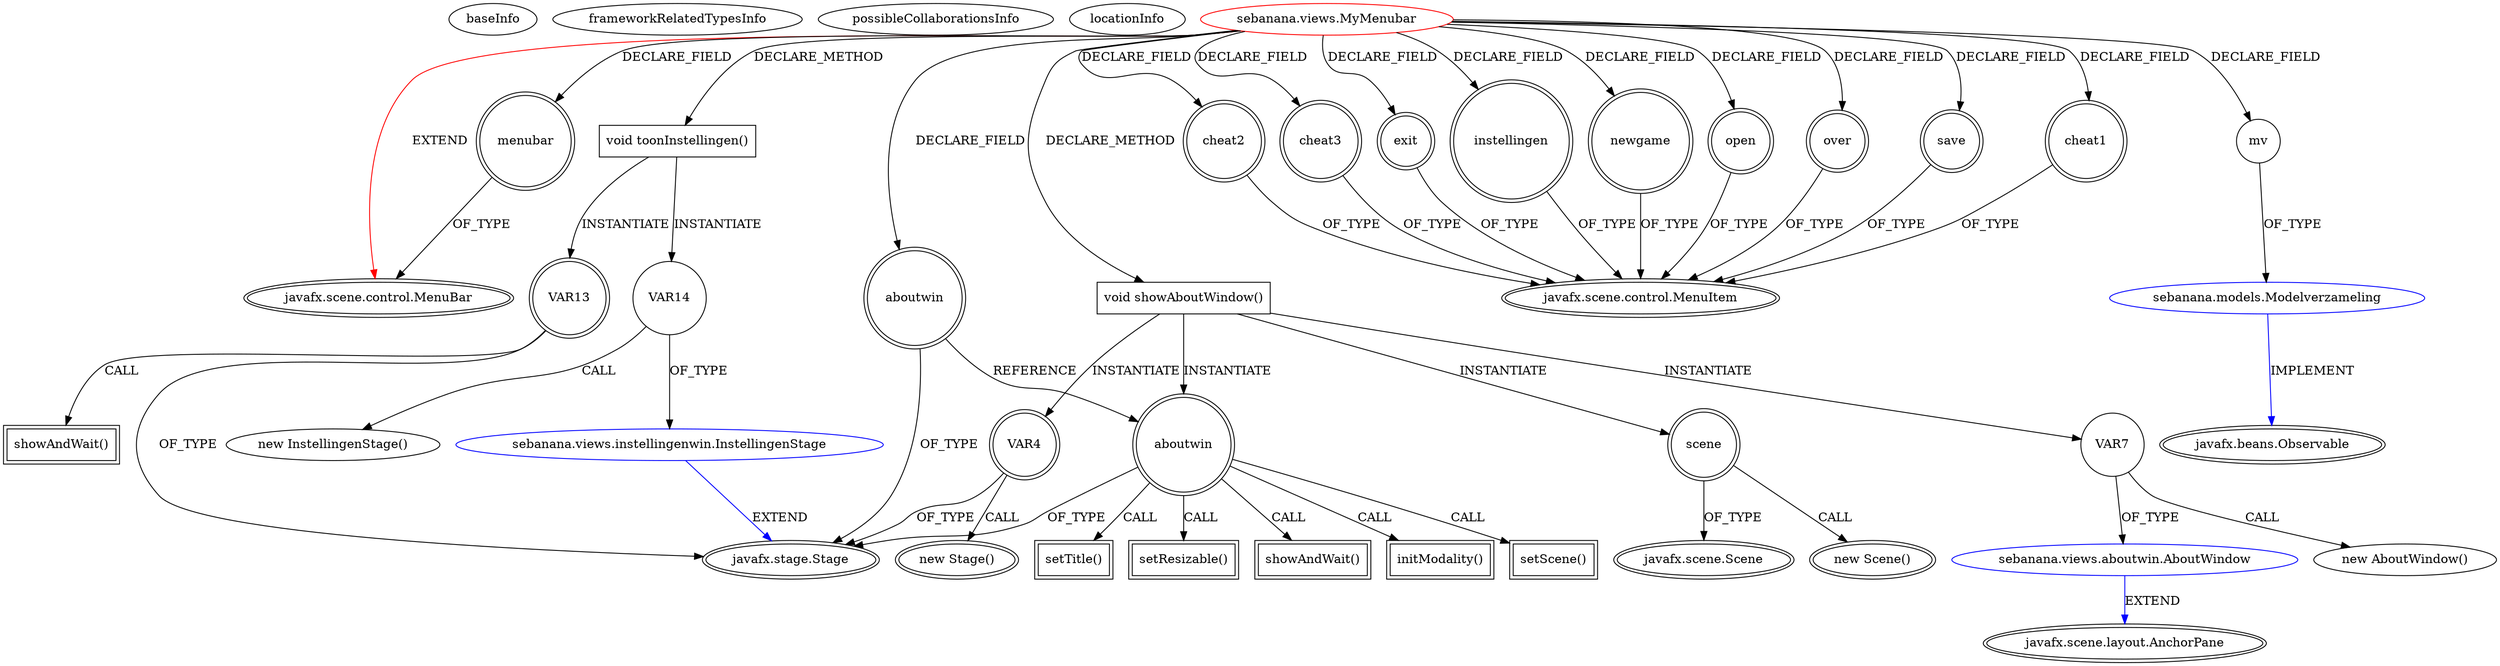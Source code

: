 digraph {
baseInfo[graphId=4131,category="extension_graph",isAnonymous=false,possibleRelation=true]
frameworkRelatedTypesInfo[0="javafx.scene.control.MenuBar"]
possibleCollaborationsInfo[0="4131~CLIENT_METHOD_DECLARATION-INSTANTIATION-~javafx.scene.control.MenuBar ~javafx.scene.layout.AnchorPane ~false~false",1="4131~CLIENT_METHOD_DECLARATION-INSTANTIATION-~javafx.scene.control.MenuBar ~javafx.stage.Stage ~false~false",2="4131~FIELD_DECLARATION-~javafx.scene.control.MenuBar ~javafx.beans.Observable ~false~false"]
locationInfo[projectName="sebbafer-Sebanana",filePath="/sebbafer-Sebanana/Sebanana-master/src/sebanana/views/MyMenubar.java",contextSignature="MyMenubar",graphId="4131"]
0[label="sebanana.views.MyMenubar",vertexType="ROOT_CLIENT_CLASS_DECLARATION",isFrameworkType=false,color=red]
1[label="javafx.scene.control.MenuBar",vertexType="FRAMEWORK_CLASS_TYPE",isFrameworkType=true,peripheries=2]
2[label="aboutwin",vertexType="FIELD_DECLARATION",isFrameworkType=true,peripheries=2,shape=circle]
3[label="javafx.stage.Stage",vertexType="FRAMEWORK_CLASS_TYPE",isFrameworkType=true,peripheries=2]
4[label="cheat1",vertexType="FIELD_DECLARATION",isFrameworkType=true,peripheries=2,shape=circle]
5[label="javafx.scene.control.MenuItem",vertexType="FRAMEWORK_CLASS_TYPE",isFrameworkType=true,peripheries=2]
6[label="cheat2",vertexType="FIELD_DECLARATION",isFrameworkType=true,peripheries=2,shape=circle]
8[label="cheat3",vertexType="FIELD_DECLARATION",isFrameworkType=true,peripheries=2,shape=circle]
10[label="exit",vertexType="FIELD_DECLARATION",isFrameworkType=true,peripheries=2,shape=circle]
12[label="instellingen",vertexType="FIELD_DECLARATION",isFrameworkType=true,peripheries=2,shape=circle]
14[label="menubar",vertexType="FIELD_DECLARATION",isFrameworkType=true,peripheries=2,shape=circle]
16[label="mv",vertexType="FIELD_DECLARATION",isFrameworkType=false,shape=circle]
17[label="sebanana.models.Modelverzameling",vertexType="REFERENCE_CLIENT_CLASS_DECLARATION",isFrameworkType=false,color=blue]
18[label="javafx.beans.Observable",vertexType="FRAMEWORK_INTERFACE_TYPE",isFrameworkType=true,peripheries=2]
19[label="newgame",vertexType="FIELD_DECLARATION",isFrameworkType=true,peripheries=2,shape=circle]
21[label="open",vertexType="FIELD_DECLARATION",isFrameworkType=true,peripheries=2,shape=circle]
23[label="over",vertexType="FIELD_DECLARATION",isFrameworkType=true,peripheries=2,shape=circle]
25[label="save",vertexType="FIELD_DECLARATION",isFrameworkType=true,peripheries=2,shape=circle]
37[label="void showAboutWindow()",vertexType="CLIENT_METHOD_DECLARATION",isFrameworkType=false,shape=box]
39[label="VAR4",vertexType="VARIABLE_EXPRESION",isFrameworkType=true,peripheries=2,shape=circle]
38[label="new Stage()",vertexType="CONSTRUCTOR_CALL",isFrameworkType=true,peripheries=2]
41[label="aboutwin",vertexType="VARIABLE_EXPRESION",isFrameworkType=true,peripheries=2,shape=circle]
42[label="initModality()",vertexType="INSIDE_CALL",isFrameworkType=true,peripheries=2,shape=box]
45[label="scene",vertexType="VARIABLE_EXPRESION",isFrameworkType=true,peripheries=2,shape=circle]
46[label="javafx.scene.Scene",vertexType="FRAMEWORK_CLASS_TYPE",isFrameworkType=true,peripheries=2]
44[label="new Scene()",vertexType="CONSTRUCTOR_CALL",isFrameworkType=true,peripheries=2]
48[label="VAR7",vertexType="VARIABLE_EXPRESION",isFrameworkType=false,shape=circle]
49[label="sebanana.views.aboutwin.AboutWindow",vertexType="REFERENCE_CLIENT_CLASS_DECLARATION",isFrameworkType=false,color=blue]
50[label="javafx.scene.layout.AnchorPane",vertexType="FRAMEWORK_CLASS_TYPE",isFrameworkType=true,peripheries=2]
47[label="new AboutWindow()",vertexType="CONSTRUCTOR_CALL",isFrameworkType=false]
52[label="setScene()",vertexType="INSIDE_CALL",isFrameworkType=true,peripheries=2,shape=box]
54[label="setTitle()",vertexType="INSIDE_CALL",isFrameworkType=true,peripheries=2,shape=box]
56[label="setResizable()",vertexType="INSIDE_CALL",isFrameworkType=true,peripheries=2,shape=box]
58[label="showAndWait()",vertexType="INSIDE_CALL",isFrameworkType=true,peripheries=2,shape=box]
69[label="void toonInstellingen()",vertexType="CLIENT_METHOD_DECLARATION",isFrameworkType=false,shape=box]
70[label="VAR13",vertexType="VARIABLE_EXPRESION",isFrameworkType=true,peripheries=2,shape=circle]
71[label="showAndWait()",vertexType="INSIDE_CALL",isFrameworkType=true,peripheries=2,shape=box]
74[label="VAR14",vertexType="VARIABLE_EXPRESION",isFrameworkType=false,shape=circle]
75[label="sebanana.views.instellingenwin.InstellingenStage",vertexType="REFERENCE_CLIENT_CLASS_DECLARATION",isFrameworkType=false,color=blue]
73[label="new InstellingenStage()",vertexType="CONSTRUCTOR_CALL",isFrameworkType=false]
0->1[label="EXTEND",color=red]
0->2[label="DECLARE_FIELD"]
2->3[label="OF_TYPE"]
0->4[label="DECLARE_FIELD"]
4->5[label="OF_TYPE"]
0->6[label="DECLARE_FIELD"]
6->5[label="OF_TYPE"]
0->8[label="DECLARE_FIELD"]
8->5[label="OF_TYPE"]
0->10[label="DECLARE_FIELD"]
10->5[label="OF_TYPE"]
0->12[label="DECLARE_FIELD"]
12->5[label="OF_TYPE"]
0->14[label="DECLARE_FIELD"]
14->1[label="OF_TYPE"]
0->16[label="DECLARE_FIELD"]
17->18[label="IMPLEMENT",color=blue]
16->17[label="OF_TYPE"]
0->19[label="DECLARE_FIELD"]
19->5[label="OF_TYPE"]
0->21[label="DECLARE_FIELD"]
21->5[label="OF_TYPE"]
0->23[label="DECLARE_FIELD"]
23->5[label="OF_TYPE"]
0->25[label="DECLARE_FIELD"]
25->5[label="OF_TYPE"]
0->37[label="DECLARE_METHOD"]
37->39[label="INSTANTIATE"]
39->3[label="OF_TYPE"]
39->38[label="CALL"]
37->41[label="INSTANTIATE"]
2->41[label="REFERENCE"]
41->3[label="OF_TYPE"]
41->42[label="CALL"]
37->45[label="INSTANTIATE"]
45->46[label="OF_TYPE"]
45->44[label="CALL"]
37->48[label="INSTANTIATE"]
49->50[label="EXTEND",color=blue]
48->49[label="OF_TYPE"]
48->47[label="CALL"]
41->52[label="CALL"]
41->54[label="CALL"]
41->56[label="CALL"]
41->58[label="CALL"]
0->69[label="DECLARE_METHOD"]
69->70[label="INSTANTIATE"]
70->3[label="OF_TYPE"]
70->71[label="CALL"]
69->74[label="INSTANTIATE"]
75->3[label="EXTEND",color=blue]
74->75[label="OF_TYPE"]
74->73[label="CALL"]
}
